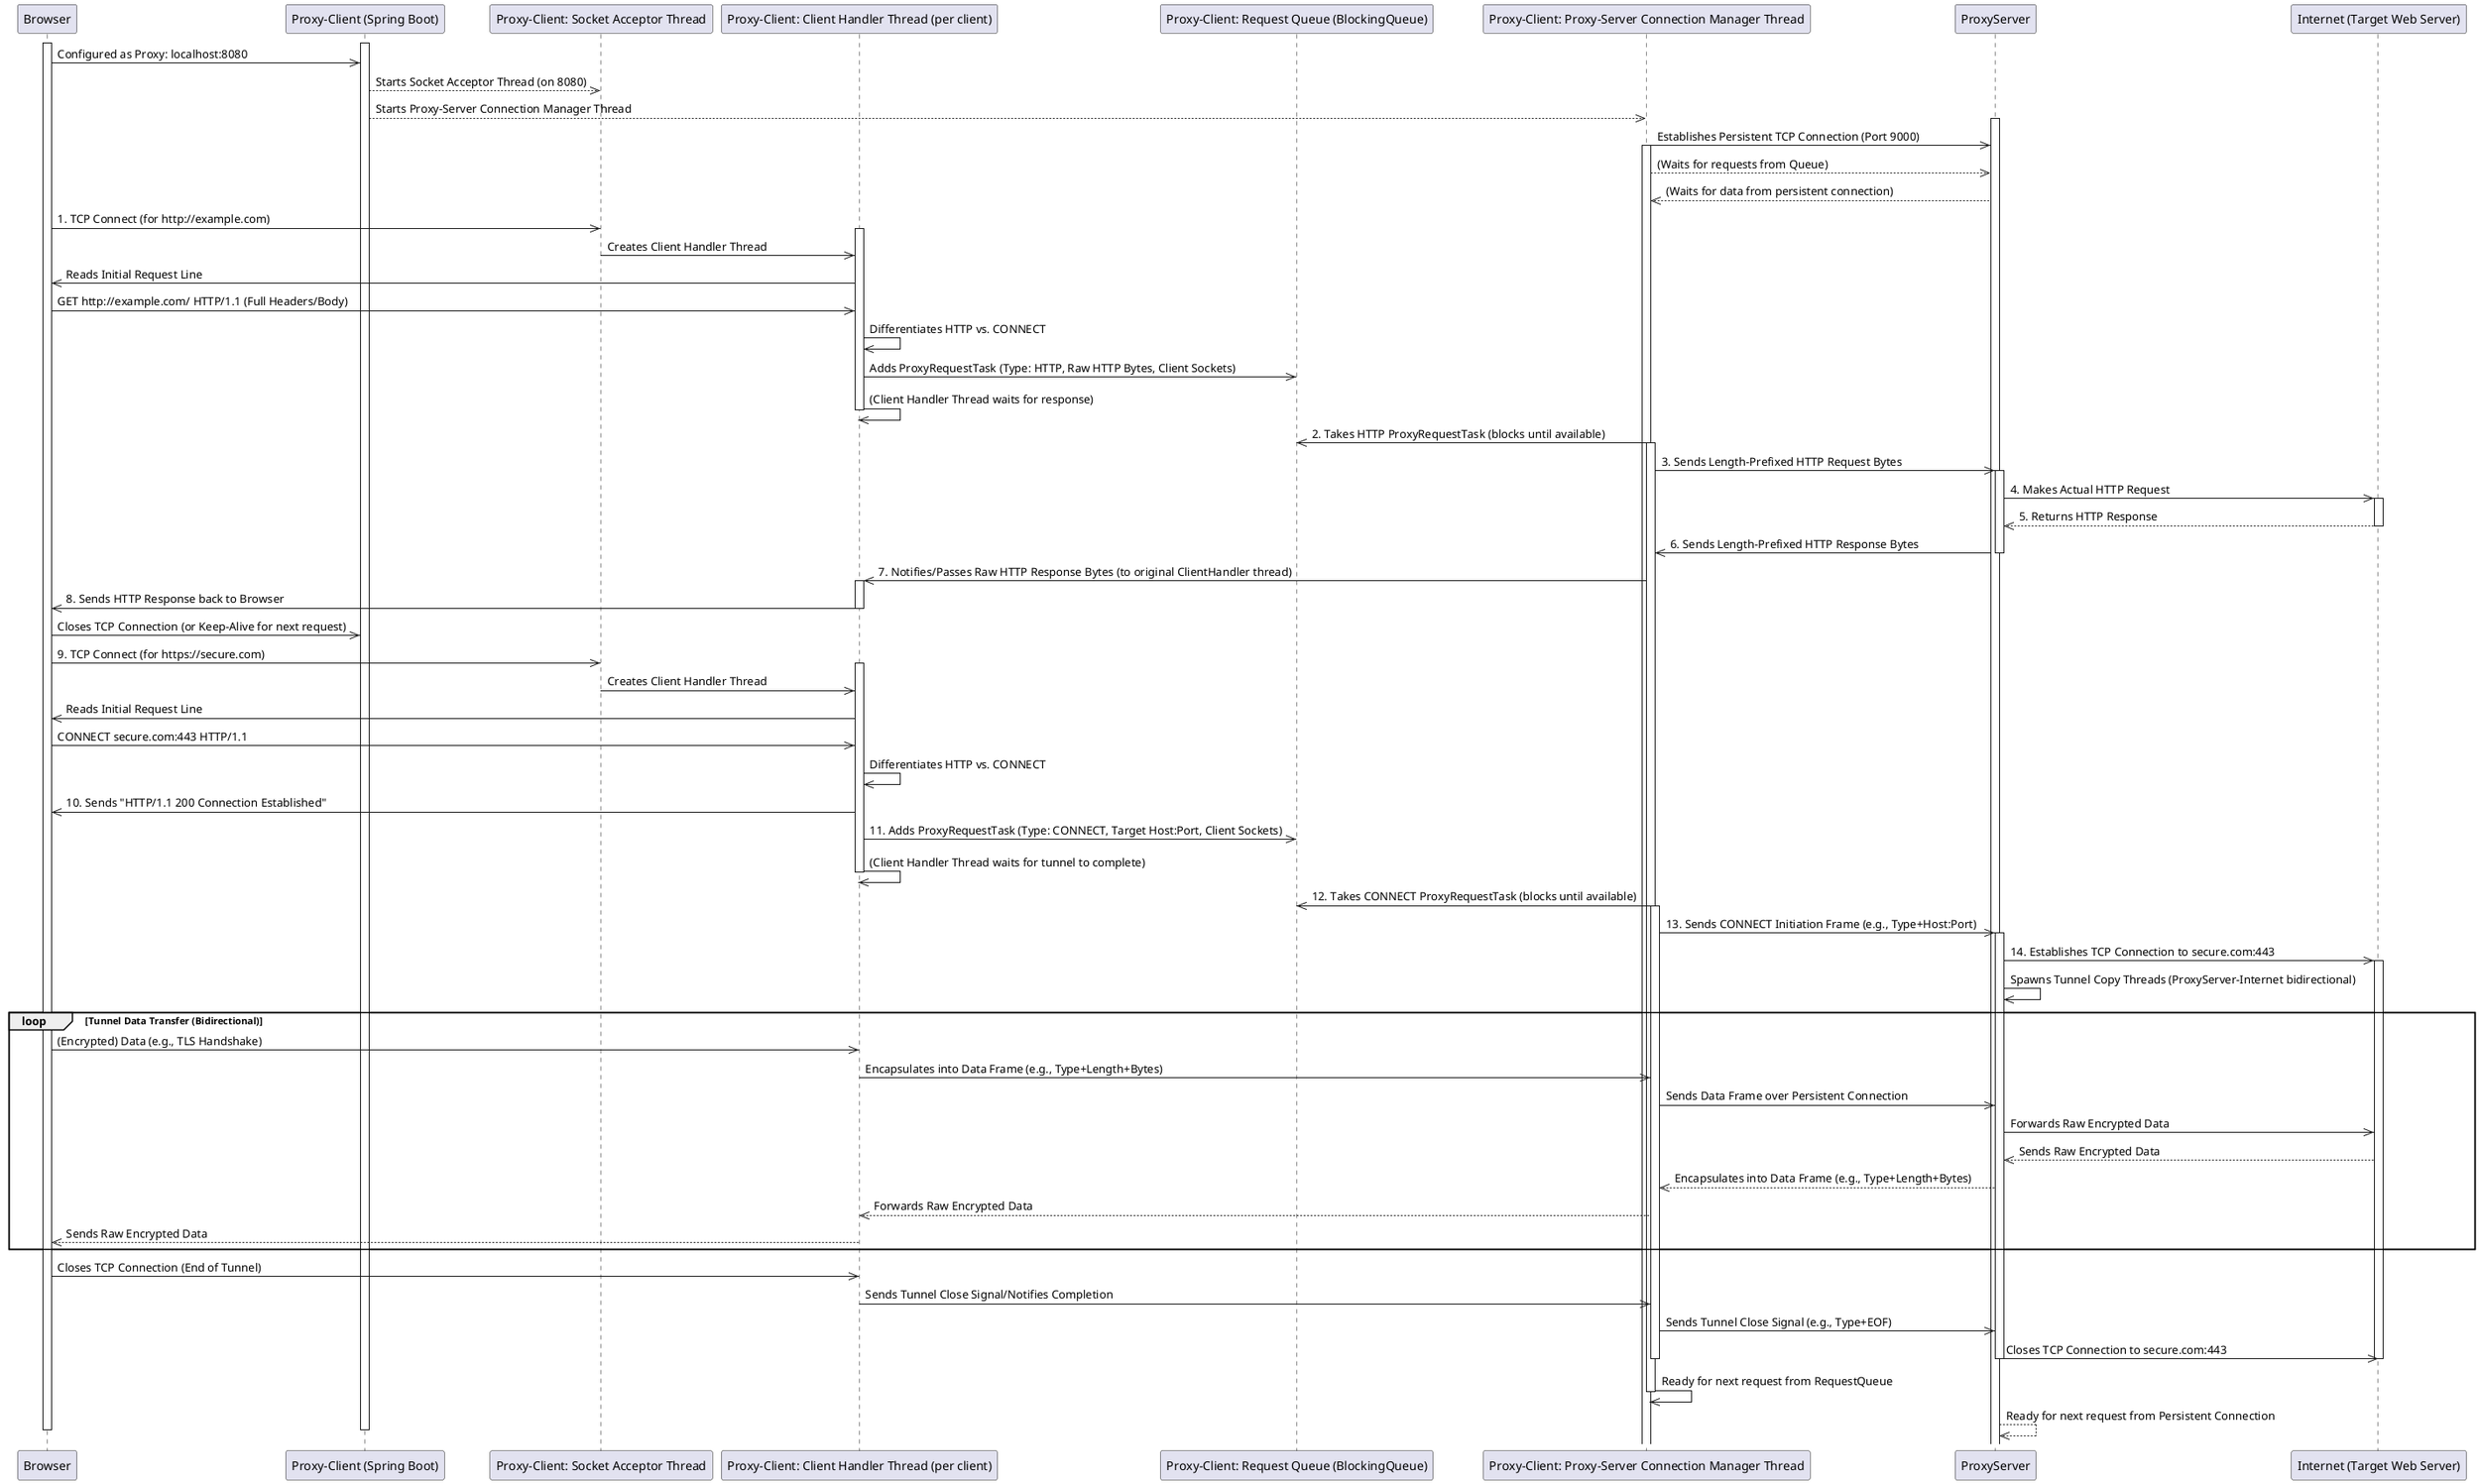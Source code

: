 @startuml proxyFlow
participant Browser
participant "Proxy-Client (Spring Boot)" as ProxyClientApp
participant "Proxy-Client: Socket Acceptor Thread" as ClientAcceptor
participant "Proxy-Client: Client Handler Thread (per client)" as ClientHandler
participant "Proxy-Client: Request Queue (BlockingQueue)" as RequestQueue
participant "Proxy-Client: Proxy-Server Connection Manager Thread" as ServerConnMgr
participant ProxyServer
participant "Internet (Target Web Server)" as Internet

activate Browser
activate ProxyClientApp

Browser->>ProxyClientApp: Configured as Proxy: localhost:8080
ProxyClientApp-->>ClientAcceptor: Starts Socket Acceptor Thread (on 8080)
ProxyClientApp-->>ServerConnMgr: Starts Proxy-Server Connection Manager Thread
activate ProxyServer

' Initial Connection from ServerConnMgr to ProxyServer
ServerConnMgr->>ProxyServer: Establishes Persistent TCP Connection (Port 9000)
activate ServerConnMgr
ServerConnMgr-->>ProxyServer: (Waits for requests from Queue)
ProxyServer-->>ServerConnMgr: (Waits for data from persistent connection)

' Scenario 1: HTTP Request
Browser->>ClientAcceptor: 1. TCP Connect (for http://example.com)
activate ClientHandler
ClientAcceptor->>ClientHandler: Creates Client Handler Thread
ClientHandler->>Browser: Reads Initial Request Line
Browser->>ClientHandler: GET http://example.com/ HTTP/1.1 (Full Headers/Body)
ClientHandler->>ClientHandler: Differentiates HTTP vs. CONNECT
ClientHandler->>RequestQueue: Adds ProxyRequestTask (Type: HTTP, Raw HTTP Bytes, Client Sockets)
ClientHandler->>ClientHandler: (Client Handler Thread waits for response)
deactivate ClientHandler

ServerConnMgr->>RequestQueue: 2. Takes HTTP ProxyRequestTask (blocks until available)
activate ServerConnMgr
ServerConnMgr->>ProxyServer: 3. Sends Length-Prefixed HTTP Request Bytes
activate ProxyServer
ProxyServer->>Internet: 4. Makes Actual HTTP Request
activate Internet
Internet-->>ProxyServer: 5. Returns HTTP Response
deactivate Internet
ProxyServer->>ServerConnMgr: 6. Sends Length-Prefixed HTTP Response Bytes
deactivate ProxyServer
ServerConnMgr->>ClientHandler: 7. Notifies/Passes Raw HTTP Response Bytes (to original ClientHandler thread)
activate ClientHandler
ClientHandler->>Browser: 8. Sends HTTP Response back to Browser
deactivate ClientHandler
Browser->>ProxyClientApp: Closes TCP Connection (or Keep-Alive for next request)

' Scenario 2: HTTPS Request (Sequential after HTTP)
Browser->>ClientAcceptor: 9. TCP Connect (for https://secure.com)
activate ClientHandler
ClientAcceptor->>ClientHandler: Creates Client Handler Thread
ClientHandler->>Browser: Reads Initial Request Line
Browser->>ClientHandler: CONNECT secure.com:443 HTTP/1.1
ClientHandler->>ClientHandler: Differentiates HTTP vs. CONNECT
ClientHandler->>Browser: 10. Sends "HTTP/1.1 200 Connection Established"
ClientHandler->>RequestQueue: 11. Adds ProxyRequestTask (Type: CONNECT, Target Host:Port, Client Sockets)
ClientHandler->>ClientHandler: (Client Handler Thread waits for tunnel to complete)
deactivate ClientHandler

ServerConnMgr->>RequestQueue: 12. Takes CONNECT ProxyRequestTask (blocks until available)
activate ServerConnMgr
ServerConnMgr->>ProxyServer: 13. Sends CONNECT Initiation Frame (e.g., Type+Host:Port)
activate ProxyServer
ProxyServer->>Internet: 14. Establishes TCP Connection to secure.com:443
activate Internet
ProxyServer->>ProxyServer: Spawns Tunnel Copy Threads (ProxyServer-Internet bidirectional)

loop Tunnel Data Transfer (Bidirectional)
    Browser->>ClientHandler: (Encrypted) Data (e.g., TLS Handshake)
    ClientHandler->>ServerConnMgr: Encapsulates into Data Frame (e.g., Type+Length+Bytes)
    ServerConnMgr->>ProxyServer: Sends Data Frame over Persistent Connection
    ProxyServer->>Internet: Forwards Raw Encrypted Data
    Internet-->>ProxyServer: Sends Raw Encrypted Data
    ProxyServer-->>ServerConnMgr: Encapsulates into Data Frame (e.g., Type+Length+Bytes)
    ServerConnMgr-->>ClientHandler: Forwards Raw Encrypted Data
    ClientHandler-->>Browser: Sends Raw Encrypted Data
end

Browser->>ClientHandler: Closes TCP Connection (End of Tunnel)
ClientHandler->>ServerConnMgr: Sends Tunnel Close Signal/Notifies Completion
ServerConnMgr->>ProxyServer: Sends Tunnel Close Signal (e.g., Type+EOF)
ProxyServer->>Internet: Closes TCP Connection to secure.com:443
deactivate Internet
deactivate ProxyServer
deactivate ServerConnMgr
deactivate ClientHandler

ServerConnMgr->>ServerConnMgr: Ready for next request from RequestQueue
deactivate ServerConnMgr
ProxyServer-->>ProxyServer: Ready for next request from Persistent Connection

deactivate ProxyClientApp
deactivate Browser
@enduml